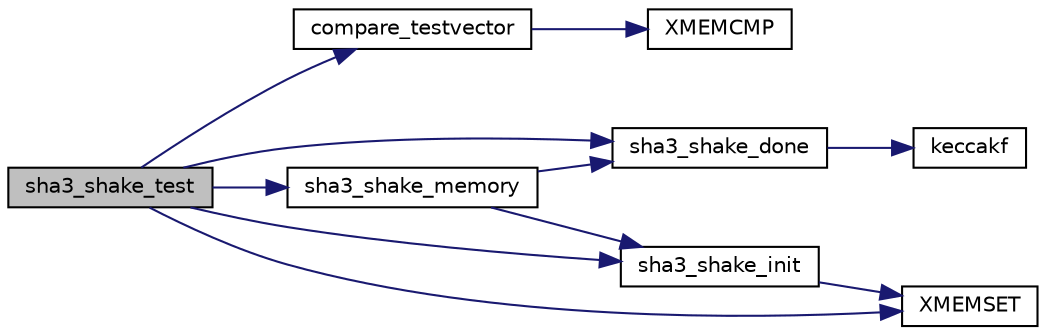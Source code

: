 digraph "sha3_shake_test"
{
 // LATEX_PDF_SIZE
  edge [fontname="Helvetica",fontsize="10",labelfontname="Helvetica",labelfontsize="10"];
  node [fontname="Helvetica",fontsize="10",shape=record];
  rankdir="LR";
  Node76 [label="sha3_shake_test",height=0.2,width=0.4,color="black", fillcolor="grey75", style="filled", fontcolor="black",tooltip=" "];
  Node76 -> Node77 [color="midnightblue",fontsize="10",style="solid"];
  Node77 [label="compare_testvector",height=0.2,width=0.4,color="black", fillcolor="white", style="filled",URL="$tomcrypt__misc_8h.html#a7764a7f27897c6182335752df00b5f8e",tooltip="Compare two test-vectors."];
  Node77 -> Node78 [color="midnightblue",fontsize="10",style="solid"];
  Node78 [label="XMEMCMP",height=0.2,width=0.4,color="black", fillcolor="white", style="filled",URL="$tomcrypt__cfg_8h.html#a372b974ec0ac07abcd55297554fe540f",tooltip=" "];
  Node76 -> Node79 [color="midnightblue",fontsize="10",style="solid"];
  Node79 [label="sha3_shake_done",height=0.2,width=0.4,color="black", fillcolor="white", style="filled",URL="$sha3_8c.html#a28a11ba4ab2b4ab690d50af5a192ee22",tooltip=" "];
  Node79 -> Node80 [color="midnightblue",fontsize="10",style="solid"];
  Node80 [label="keccakf",height=0.2,width=0.4,color="black", fillcolor="white", style="filled",URL="$sha3_8c.html#a7fd78116706c35ac94b8fb5553220678",tooltip=" "];
  Node76 -> Node81 [color="midnightblue",fontsize="10",style="solid"];
  Node81 [label="sha3_shake_init",height=0.2,width=0.4,color="black", fillcolor="white", style="filled",URL="$sha3_8c.html#af50f8a0f885a2483d8123b44e80176cf",tooltip=" "];
  Node81 -> Node82 [color="midnightblue",fontsize="10",style="solid"];
  Node82 [label="XMEMSET",height=0.2,width=0.4,color="black", fillcolor="white", style="filled",URL="$tomcrypt__cfg_8h.html#aa3c34a6f6c61de7da9258b5a30e32c2f",tooltip=" "];
  Node76 -> Node83 [color="midnightblue",fontsize="10",style="solid"];
  Node83 [label="sha3_shake_memory",height=0.2,width=0.4,color="black", fillcolor="white", style="filled",URL="$sha3_8c.html#a7de1578a754c0ec8629d465bab3cd55c",tooltip=" "];
  Node83 -> Node79 [color="midnightblue",fontsize="10",style="solid"];
  Node83 -> Node81 [color="midnightblue",fontsize="10",style="solid"];
  Node76 -> Node82 [color="midnightblue",fontsize="10",style="solid"];
}
